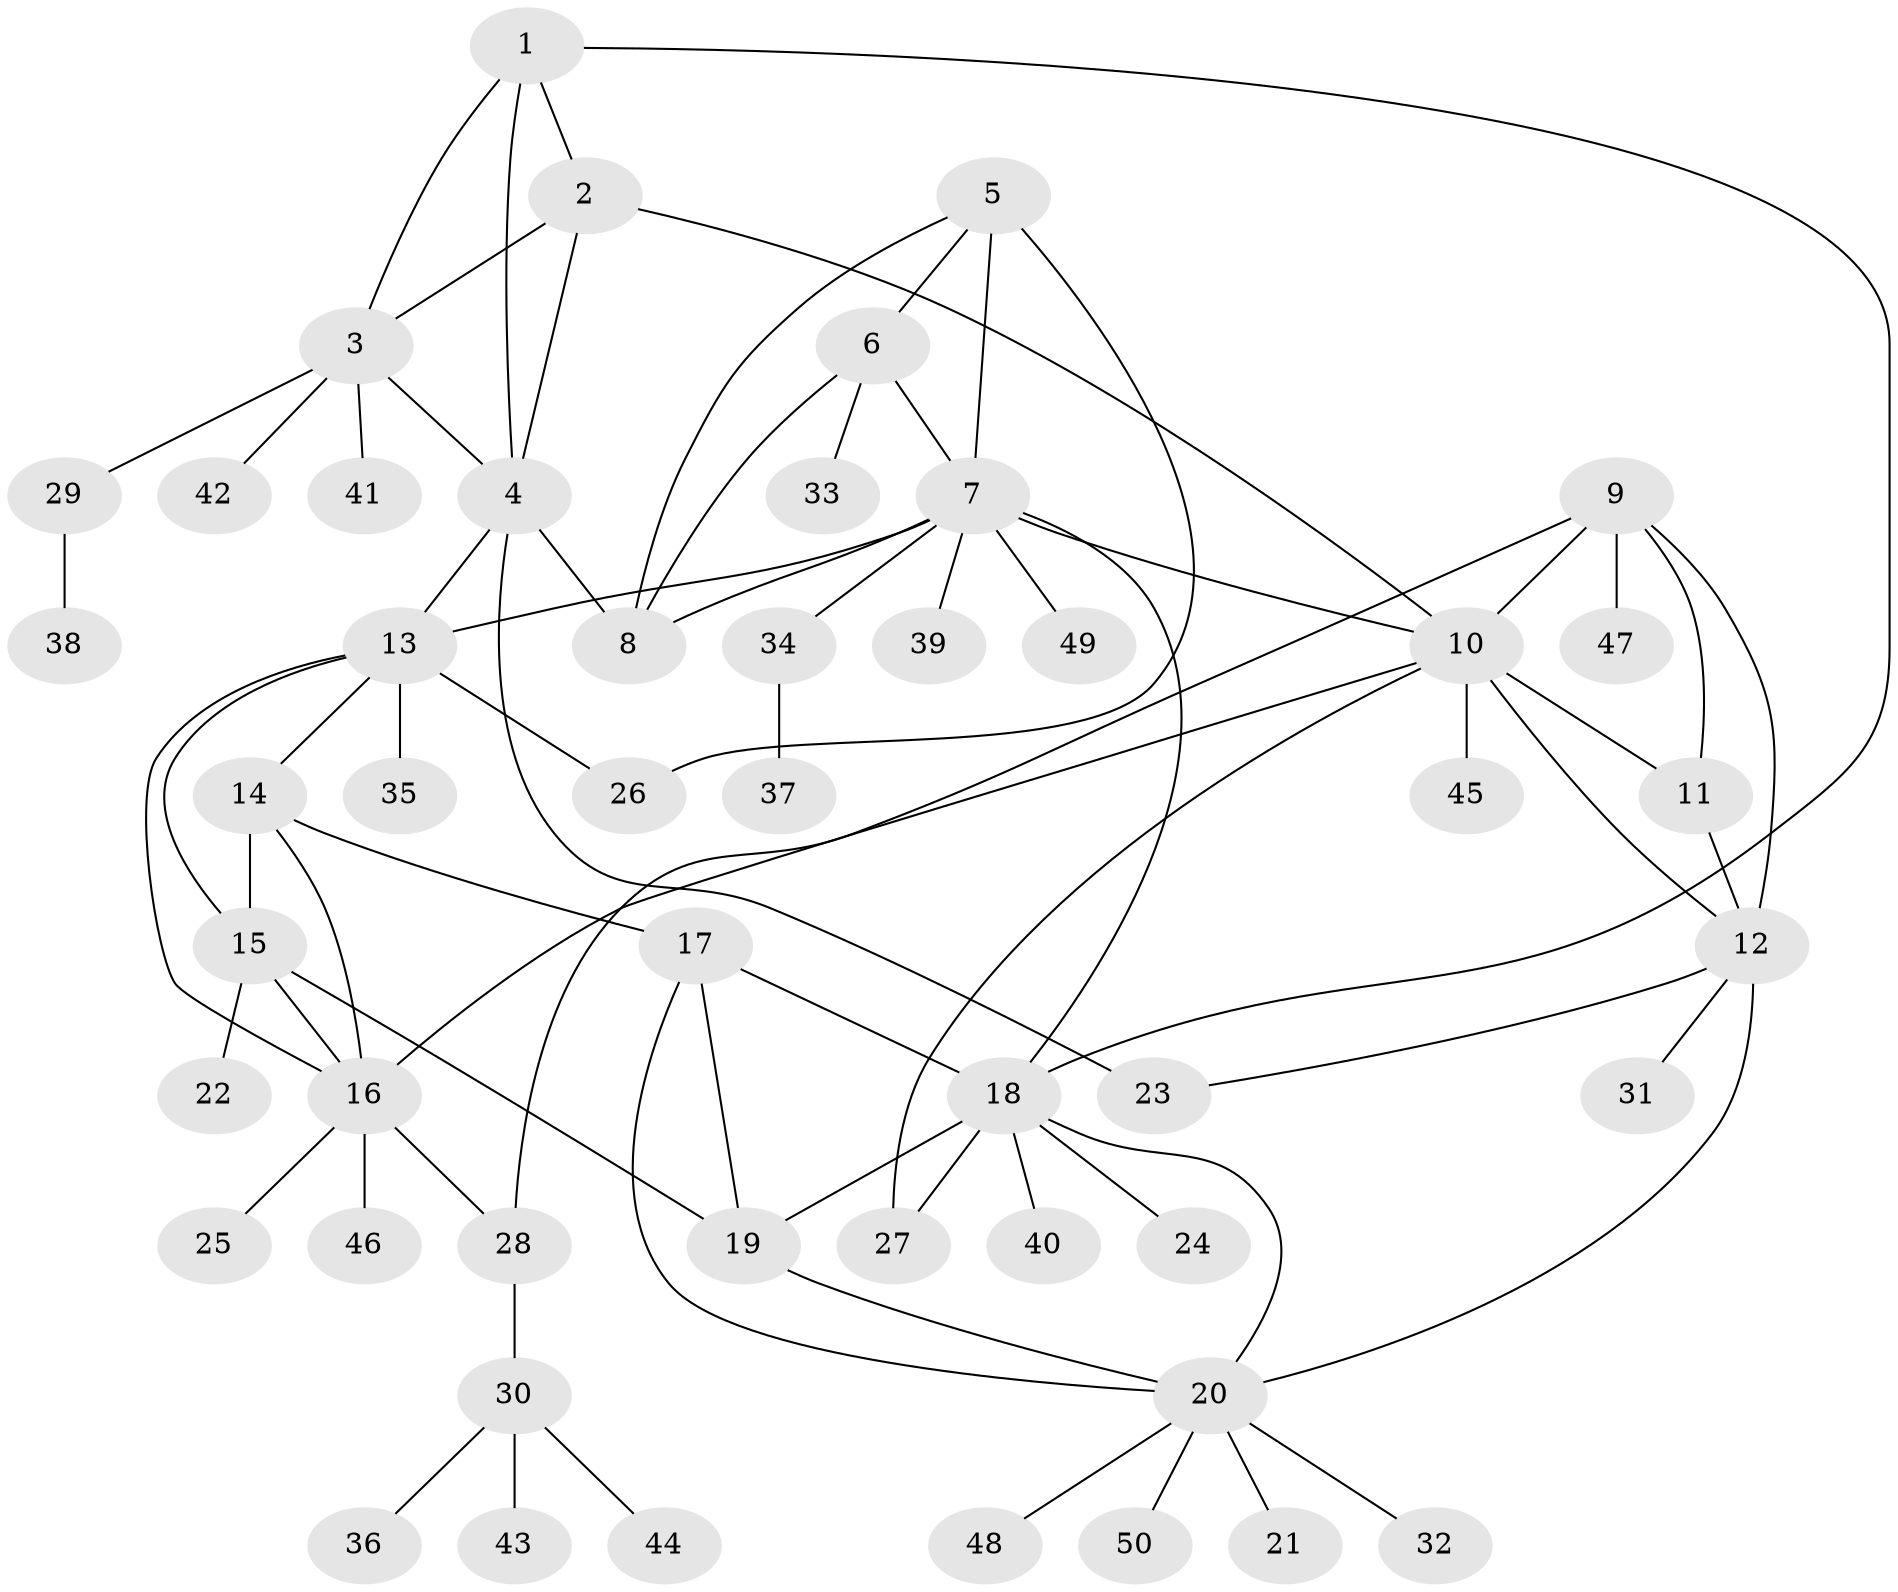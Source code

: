 // original degree distribution, {5: 0.08536585365853659, 7: 0.04878048780487805, 10: 0.024390243902439025, 6: 0.012195121951219513, 9: 0.036585365853658534, 4: 0.024390243902439025, 8: 0.024390243902439025, 3: 0.024390243902439025, 1: 0.6097560975609756, 2: 0.10975609756097561}
// Generated by graph-tools (version 1.1) at 2025/52/03/04/25 22:52:31]
// undirected, 50 vertices, 75 edges
graph export_dot {
  node [color=gray90,style=filled];
  1;
  2;
  3;
  4;
  5;
  6;
  7;
  8;
  9;
  10;
  11;
  12;
  13;
  14;
  15;
  16;
  17;
  18;
  19;
  20;
  21;
  22;
  23;
  24;
  25;
  26;
  27;
  28;
  29;
  30;
  31;
  32;
  33;
  34;
  35;
  36;
  37;
  38;
  39;
  40;
  41;
  42;
  43;
  44;
  45;
  46;
  47;
  48;
  49;
  50;
  1 -- 2 [weight=1.0];
  1 -- 3 [weight=1.0];
  1 -- 4 [weight=1.0];
  1 -- 18 [weight=1.0];
  2 -- 3 [weight=1.0];
  2 -- 4 [weight=1.0];
  2 -- 10 [weight=1.0];
  3 -- 4 [weight=1.0];
  3 -- 29 [weight=1.0];
  3 -- 41 [weight=1.0];
  3 -- 42 [weight=1.0];
  4 -- 8 [weight=1.0];
  4 -- 13 [weight=1.0];
  4 -- 23 [weight=4.0];
  5 -- 6 [weight=1.0];
  5 -- 7 [weight=1.0];
  5 -- 8 [weight=1.0];
  5 -- 26 [weight=1.0];
  6 -- 7 [weight=1.0];
  6 -- 8 [weight=1.0];
  6 -- 33 [weight=1.0];
  7 -- 8 [weight=1.0];
  7 -- 10 [weight=1.0];
  7 -- 13 [weight=1.0];
  7 -- 18 [weight=1.0];
  7 -- 34 [weight=1.0];
  7 -- 39 [weight=1.0];
  7 -- 49 [weight=1.0];
  9 -- 10 [weight=1.0];
  9 -- 11 [weight=1.0];
  9 -- 12 [weight=1.0];
  9 -- 28 [weight=1.0];
  9 -- 47 [weight=1.0];
  10 -- 11 [weight=1.0];
  10 -- 12 [weight=1.0];
  10 -- 16 [weight=1.0];
  10 -- 27 [weight=1.0];
  10 -- 45 [weight=1.0];
  11 -- 12 [weight=1.0];
  12 -- 20 [weight=1.0];
  12 -- 23 [weight=1.0];
  12 -- 31 [weight=1.0];
  13 -- 14 [weight=1.0];
  13 -- 15 [weight=1.0];
  13 -- 16 [weight=1.0];
  13 -- 26 [weight=1.0];
  13 -- 35 [weight=1.0];
  14 -- 15 [weight=3.0];
  14 -- 16 [weight=1.0];
  14 -- 17 [weight=1.0];
  15 -- 16 [weight=1.0];
  15 -- 19 [weight=1.0];
  15 -- 22 [weight=1.0];
  16 -- 25 [weight=1.0];
  16 -- 28 [weight=1.0];
  16 -- 46 [weight=1.0];
  17 -- 18 [weight=1.0];
  17 -- 19 [weight=3.0];
  17 -- 20 [weight=1.0];
  18 -- 19 [weight=1.0];
  18 -- 20 [weight=1.0];
  18 -- 24 [weight=1.0];
  18 -- 27 [weight=1.0];
  18 -- 40 [weight=1.0];
  19 -- 20 [weight=1.0];
  20 -- 21 [weight=1.0];
  20 -- 32 [weight=1.0];
  20 -- 48 [weight=1.0];
  20 -- 50 [weight=1.0];
  28 -- 30 [weight=1.0];
  29 -- 38 [weight=1.0];
  30 -- 36 [weight=1.0];
  30 -- 43 [weight=1.0];
  30 -- 44 [weight=1.0];
  34 -- 37 [weight=1.0];
}
